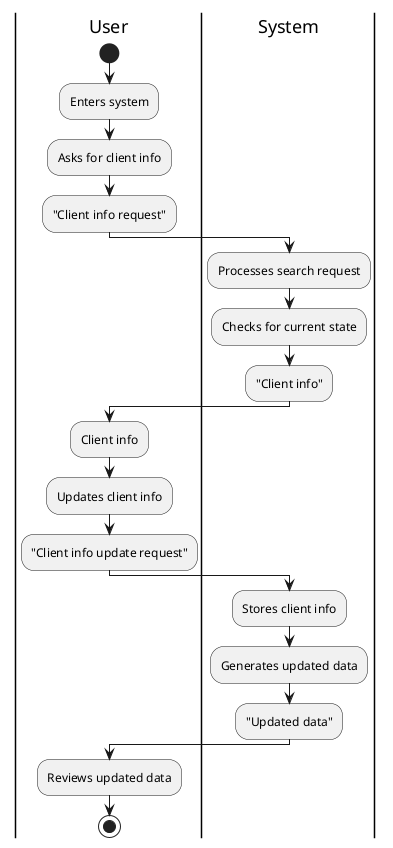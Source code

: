 @startuml
|User|
start
:Enters system;
:Asks for client info;
:"Client info request";

|System|
:Processes search request;
:Checks for current state;
:"Client info";

|User|
:Client info;
:Updates client info;
:"Client info update request";

|System|
:Stores client info;
:Generates updated data;
:"Updated data";

|User|
:Reviews updated data;
stop
@enduml
